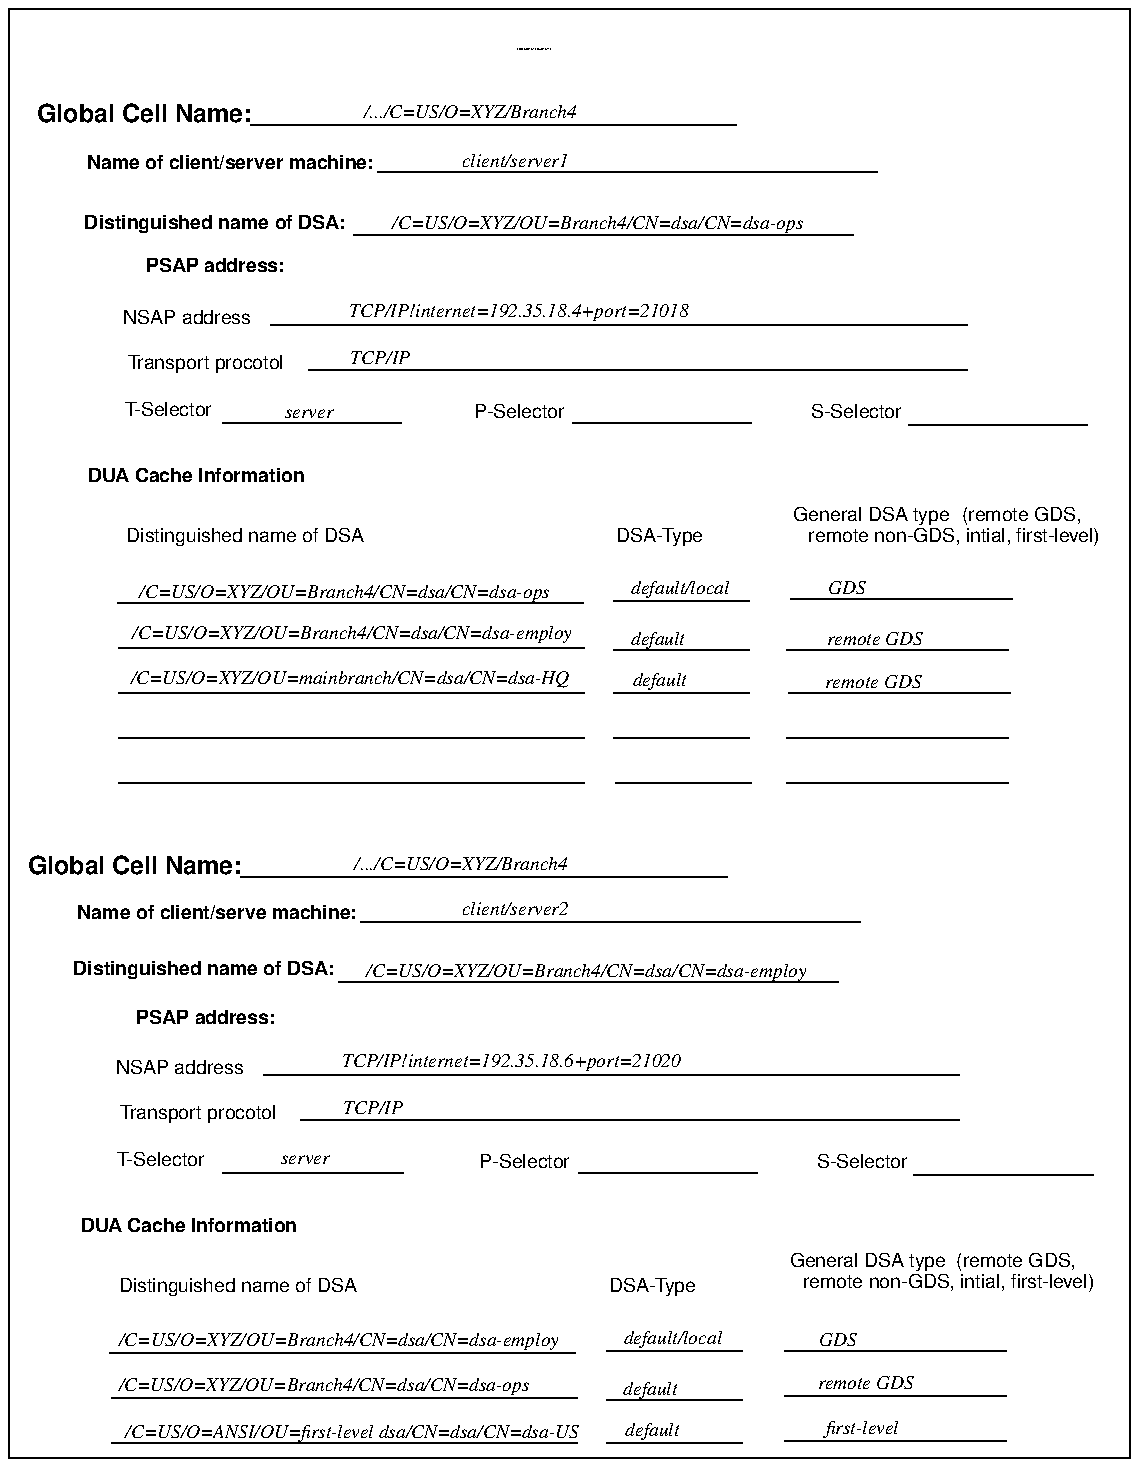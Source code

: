 ...\" @OSF_COPYRIGHT@
...\" COPYRIGHT NOTICE
...\" Copyright (c) 1990, 1991, 1992, 1993 Open Software Foundation, Inc.
...\" ALL RIGHTS RESERVED (DCE).  See the file named COPYRIGHT.DCE in the
...\" src directory for the full copyright text.
...\" 
...\" HISTORY
...\" $Log: fig14.clientserver.pic,v $
...\" Revision 1.1.2.1  1994/08/04  21:02:04  hal
...\" 	Create DCE GDS Admin Gd & Ref from GDS parts of Adm Gd & Cmd Ref; fix log
...\" 	[1994/08/04  20:37:25  hal]
...\"
...\" Revision 1.1.2.6  1993/01/28  19:08:56  dbelch
...\" 	Embedding copyright notice
...\" 	[1993/01/28  18:37:10  dbelch]
...\" 
...\" Revision 1.1.2.5  1992/12/03  19:59:19  rnollman
...\" 	fixed illustration
...\" 	[1992/12/03  19:58:22  rnollman]
...\" 
...\" Revision 1.1.2.4  1992/12/03  19:35:16  rnollman
...\" 	update munich
...\" 	[1992/12/03  19:34:42  rnollman]
...\" 
...\" 	fixed illustration
...\" 	[1992/11/25  15:28:41  rnollman]
...\" 
...\" 	minor fix to illustration
...\" 	[1992/11/25  15:00:47  rnollman]
...\" 
...\" 	fixed illustration
...\" 	[1992/11/25  14:46:35  rnollman]
...\" 
...\" 	fixed illustration
...\" 	[1992/11/23  17:08:37  rnollman]
...\" 
...\" Revision 1.1.2.3  1992/11/22  15:46:15  rnollman
...\" 	update illustration after Munich trip
...\" 	[1992/11/22  15:45:48  rnollman]
...\" 
...\" Revision 1.1.2.2  1992/10/27  19:39:08  rnollman
...\" 	work in progress
...\" 	[1992/10/27  19:37:46  rnollman]
...\" 
...\" $EndLog$
.PS
scale = 106.667
"\fI\s7GDS\s0\fP"  at 681, 63
"\fI\s7GDS\s0\fP"  at 686, 464
"\fI\s7remote GDS\s0\fP"  at 696, 40
"\fI\s7remote GDS\s0\fP"  at 701, 437
line   from 543, 152 \
	to 638, 152 
"\fH\s7S-Selector\s0\fP"  at 694, 158
"\fH\s7P-Selector\s0\fP"  at 514, 158
line   from 722, 151 \
	to 817, 151 
"\fI\s7server\s0\fP"  at 399, 558
line   from 353, 552 \
	to 448, 552 
"\fI\s7server\s0\fP"  at 397, 160
line   from 353, 152 \
	to 449, 152 
"\f(HB\s7DUA Cache Information\s0\fP"  at 335, 124
"\fI\s7TCP/IP\s0\fP"  at 433, 187
line   from 395, 180 \
	to 746, 180 
"\fH\s7remote non-GDS, intial, first-level)\s0\fP"  at 743, 492
"\fH\s7remote non-GDS, intial, first-level)\s0\fP"  at 740, 94
"\fI\s7/C=US/O=XYZ/OU=Branch4/CN=dsa/CN=dsa-employ\s0\fP"  at 415, 63
"\fI\s7/C=US/O=XYZ/OU=Branch4/CN=dsa/CN=dsa-ops\s0\fP"  at 407, 39
"\fI\s7TCP/IP!internet=192.35.18.6+port=21020\s0\fP"  at 507, 212
"\fI\s7/C=US/O=XYZ/OU=Branch4/CN=dsa/CN=dsa-employ\s0\fP"  at 547, 260
"\fI\s7/C=US/O=XYZ/OU=mainbranch/CN=dsa/CN=dsa-HQ\s0\fP"  at 421, 416
"\fI\s7/C=US/O=XYZ/OU=Branch4/CN=dsa/CN=dsa-employ\s0\fP"  at 422, 440
"\fI\s7/C=US/O=XYZ/OU=Branch4/CN=dsa/CN=dsa-ops\s0\fP"  at 418, 462
"\fI\s7TCP/IP!internet=192.35.18.4+port=21018\s0\fP"  at 511, 612
"\fI\s7/C=US/O=XYZ/OU=Branch4/CN=dsa/CN=dsa-ops\s0\fP"  at 553, 659
"\fI\s7/C=US/O=ANSI/OU=first-level dsa/CN=dsa/CN=dsa-US\s0\fP"  at 422, 14
line   from 415, 254 \
	to 681, 254 
"\f(HB\s7Distinguished name of DSA:\s0\fP"  at 343, 261
"\f(HB\s9Global Cell Name:\s0\fP"  at 306, 315
line   from 363, 310 \
	to 622, 310 
"\fI\s7/.../C=US/O=XYZ/Branch4\s0\fP"  at 480, 317
"\fI\s7first-level\s0\fP"  at 694, 16
"\fH\s7DSA-Type\s0\fP"  at 582, 92
"\fH\s7Distinguished name of DSA\s0\fP"  at 361, 92
line   from 293, 56 \
	to 541, 56 
line   from 558, 57 \
	to 630, 57 
line   from 294, 32 \
	to 542, 32 
line   from 294, 8 \
	to 542, 8 
line   from 558, 8 \
	to 630, 8 
line   from 558, 31 \
	to 630, 31 
"\fH\s7\s0\fP"  at 793, 177
"\fH\s7T-Selector\s0\fP"  at 320, 159
"\fH\s7Transport procotol\s0\fP"  at 340, 184
"\fH\s7NSAP address\s0\fP"  at 330, 208
line   from 375, 204 \
	to 746, 204 
"\fI\s7default/local\s0\fP"  at 593, 64
"\fI\s7default\s0\fP"  at 581, 37
"\fI\s7default\s0\fP"  at 582, 15
"\fH\s7General DSA type\s0\fP"  at 697, 105
"\fH\s7(remote GDS,\s0\fP"  at 776, 105
line   from 653, 57 \
	to 771, 57 
line   from 653, 33 \
	to 771, 33 
line   from 653, 9 \
	to 771, 9 
"\f(HB\s10Client/Server Worksheet\s0\fP"  at 519, 754
box  wid 598 ht 773 at 538, 386.5
"\fI\s7/.../C=US/O=XYZ/Branch4\s0\fP"  at 485, 718
line   from 368, 711 \
	to 627, 711 
"\f(HB\s9Global Cell Name:\s0\fP"  at 311, 716
"\fI\s7TCP/IP\s0\fP"  at 437, 587
"\fI\s7remote GDS\s0\fP"  at 700, 414
line   from 423, 652 \
	to 689, 652 
"\f(HB\s7Distinguished name of DSA:\s0\fP"  at 349, 659
"\fI\s7default\s0\fP"  at 586, 415
"\fI\s7default\s0\fP"  at 585, 437
"\fI\s7default/local\s0\fP"  at 597, 464
line   from 298, 360 \
	to 546, 360 
line   from 399, 580 \
	to 750, 580 
line   from 379, 604 \
	to 750, 604 
"\fH\s7NSAP address\s0\fP"  at 334, 608
"\fH\s7Transport procotol\s0\fP"  at 344, 584
"\fH\s7T-Selector\s0\fP"  at 324, 559
"\f(HB\s7DUA Cache Information\s0\fP"  at 339, 524
"\fH\s7\s0\fP"  at 797, 577
line   from 562, 384 \
	to 634, 384 
line   from 562, 431 \
	to 634, 431 
line   from 563, 360 \
	to 635, 360 
line   from 562, 408 \
	to 634, 408 
line   from 298, 384 \
	to 546, 384 
line   from 298, 408 \
	to 546, 408 
line   from 298, 432 \
	to 546, 432 
line   from 562, 457 \
	to 634, 457 
line   from 297, 456 \
	to 545, 456 
"\fH\s7Distinguished name of DSA\s0\fP"  at 365, 492
"\fH\s7DSA-Type\s0\fP"  at 586, 492
"\fH\s7General DSA type\s0\fP"  at 699, 503
"\fH\s7(remote GDS,\s0\fP"  at 779, 503
line   from 656, 458 \
	to 774, 458 
line   from 654, 431 \
	to 772, 431 
line   from 655, 408 \
	to 773, 408 
line   from 654, 384 \
	to 772, 384 
line   from 654, 360 \
	to 772, 360 
"\f(HB\s7PSAP address:\s0\fP"  at 349, 636
"\f(HB\s7PSAP address:\s0\fP"  at 344, 235
"\f(HB\s7Name of client/server machine:\s0\fP"  at 357, 691
line   from 436, 686 \
	to 702, 686 
"\fI\s7client/server1\s0\fP"  at 509, 692
"\f(HB\s7Name of client/serve machine:\s0\fP"  at 350, 291
line   from 427, 286 \
	to 693, 286 
line   from 719, 551 \
	to 814, 551 
"\fH\s7P-Selector\s0\fP"  at 511, 558
"\fH\s7S-Selector\s0\fP"  at 691, 558
line   from 540, 552 \
	to 635, 552 
"\fI\s7client/server2\s0\fP"  at 509, 293
.PE
